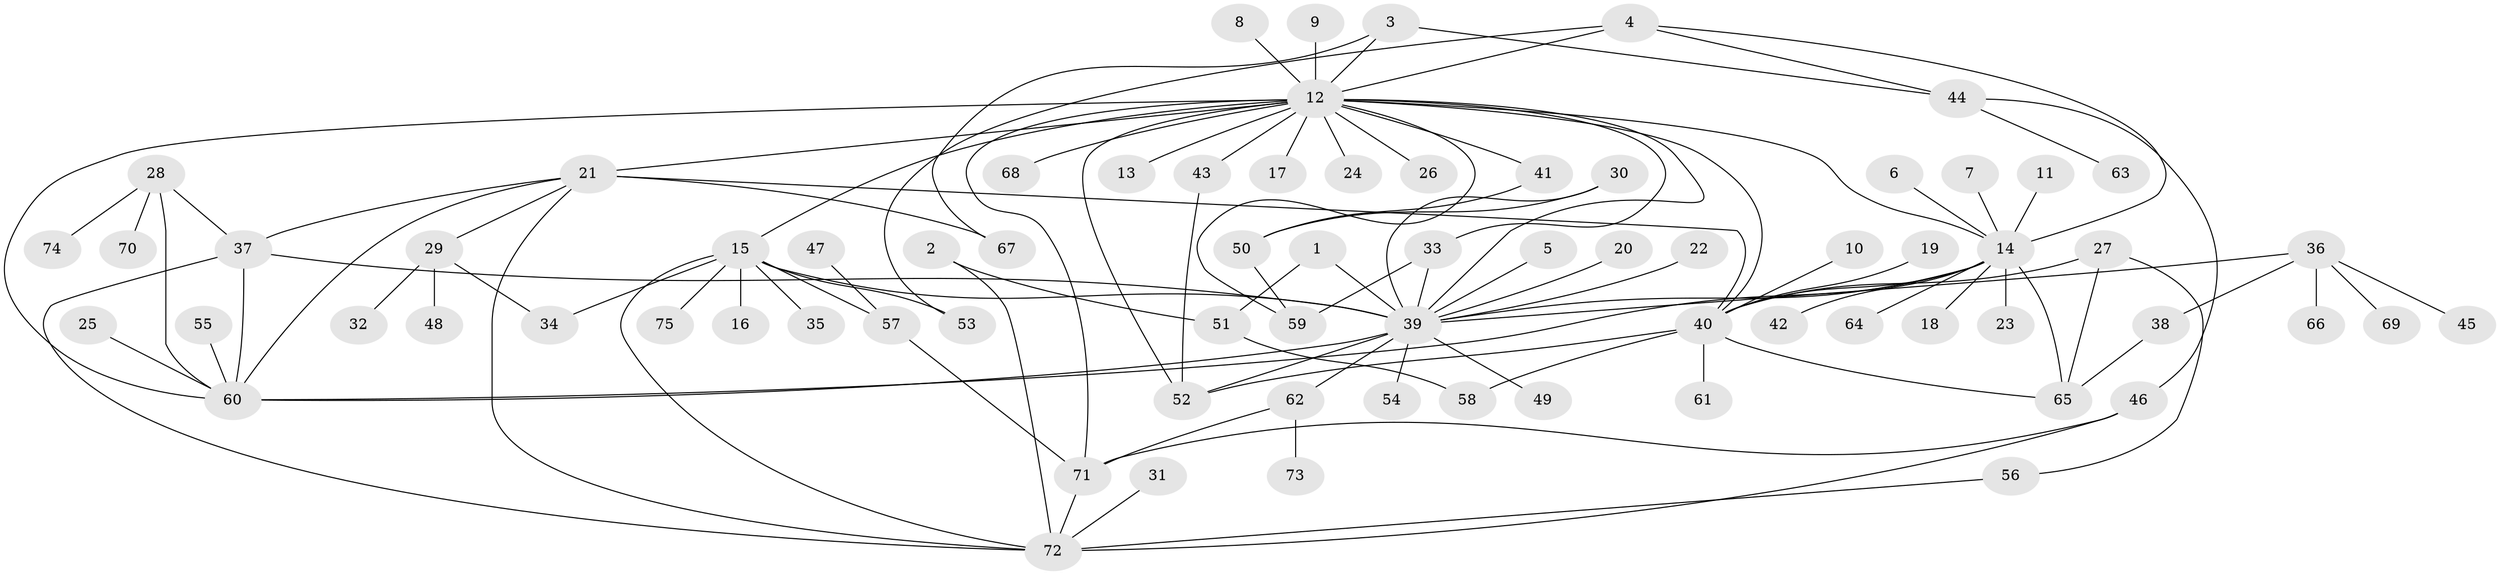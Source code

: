// original degree distribution, {2: 0.2, 17: 0.009523809523809525, 10: 0.01904761904761905, 23: 0.009523809523809525, 9: 0.009523809523809525, 14: 0.009523809523809525, 3: 0.08571428571428572, 6: 0.02857142857142857, 4: 0.0761904761904762, 1: 0.5142857142857142, 5: 0.02857142857142857, 11: 0.009523809523809525}
// Generated by graph-tools (version 1.1) at 2025/36/03/04/25 23:36:57]
// undirected, 75 vertices, 109 edges
graph export_dot {
  node [color=gray90,style=filled];
  1;
  2;
  3;
  4;
  5;
  6;
  7;
  8;
  9;
  10;
  11;
  12;
  13;
  14;
  15;
  16;
  17;
  18;
  19;
  20;
  21;
  22;
  23;
  24;
  25;
  26;
  27;
  28;
  29;
  30;
  31;
  32;
  33;
  34;
  35;
  36;
  37;
  38;
  39;
  40;
  41;
  42;
  43;
  44;
  45;
  46;
  47;
  48;
  49;
  50;
  51;
  52;
  53;
  54;
  55;
  56;
  57;
  58;
  59;
  60;
  61;
  62;
  63;
  64;
  65;
  66;
  67;
  68;
  69;
  70;
  71;
  72;
  73;
  74;
  75;
  1 -- 39 [weight=1.0];
  1 -- 51 [weight=1.0];
  2 -- 51 [weight=1.0];
  2 -- 72 [weight=1.0];
  3 -- 12 [weight=1.0];
  3 -- 44 [weight=1.0];
  3 -- 67 [weight=1.0];
  4 -- 12 [weight=1.0];
  4 -- 14 [weight=1.0];
  4 -- 44 [weight=1.0];
  4 -- 53 [weight=1.0];
  5 -- 39 [weight=1.0];
  6 -- 14 [weight=1.0];
  7 -- 14 [weight=1.0];
  8 -- 12 [weight=1.0];
  9 -- 12 [weight=1.0];
  10 -- 40 [weight=1.0];
  11 -- 14 [weight=1.0];
  12 -- 13 [weight=1.0];
  12 -- 14 [weight=1.0];
  12 -- 15 [weight=1.0];
  12 -- 17 [weight=1.0];
  12 -- 21 [weight=1.0];
  12 -- 24 [weight=1.0];
  12 -- 26 [weight=1.0];
  12 -- 33 [weight=1.0];
  12 -- 39 [weight=1.0];
  12 -- 40 [weight=1.0];
  12 -- 41 [weight=1.0];
  12 -- 43 [weight=1.0];
  12 -- 52 [weight=1.0];
  12 -- 59 [weight=1.0];
  12 -- 60 [weight=1.0];
  12 -- 68 [weight=1.0];
  12 -- 71 [weight=1.0];
  14 -- 18 [weight=1.0];
  14 -- 23 [weight=1.0];
  14 -- 39 [weight=1.0];
  14 -- 40 [weight=1.0];
  14 -- 42 [weight=1.0];
  14 -- 60 [weight=1.0];
  14 -- 64 [weight=1.0];
  14 -- 65 [weight=1.0];
  15 -- 16 [weight=1.0];
  15 -- 34 [weight=1.0];
  15 -- 35 [weight=1.0];
  15 -- 39 [weight=1.0];
  15 -- 53 [weight=1.0];
  15 -- 57 [weight=1.0];
  15 -- 72 [weight=1.0];
  15 -- 75 [weight=1.0];
  19 -- 40 [weight=1.0];
  20 -- 39 [weight=1.0];
  21 -- 29 [weight=1.0];
  21 -- 37 [weight=1.0];
  21 -- 40 [weight=1.0];
  21 -- 60 [weight=1.0];
  21 -- 67 [weight=2.0];
  21 -- 72 [weight=1.0];
  22 -- 39 [weight=1.0];
  25 -- 60 [weight=1.0];
  27 -- 40 [weight=1.0];
  27 -- 56 [weight=1.0];
  27 -- 65 [weight=1.0];
  28 -- 37 [weight=1.0];
  28 -- 60 [weight=1.0];
  28 -- 70 [weight=1.0];
  28 -- 74 [weight=1.0];
  29 -- 32 [weight=1.0];
  29 -- 34 [weight=1.0];
  29 -- 48 [weight=1.0];
  30 -- 39 [weight=1.0];
  30 -- 50 [weight=1.0];
  31 -- 72 [weight=1.0];
  33 -- 39 [weight=1.0];
  33 -- 59 [weight=1.0];
  36 -- 38 [weight=1.0];
  36 -- 39 [weight=1.0];
  36 -- 45 [weight=1.0];
  36 -- 66 [weight=1.0];
  36 -- 69 [weight=1.0];
  37 -- 39 [weight=1.0];
  37 -- 60 [weight=1.0];
  37 -- 72 [weight=1.0];
  38 -- 65 [weight=1.0];
  39 -- 49 [weight=1.0];
  39 -- 52 [weight=1.0];
  39 -- 54 [weight=1.0];
  39 -- 60 [weight=1.0];
  39 -- 62 [weight=1.0];
  40 -- 52 [weight=1.0];
  40 -- 58 [weight=1.0];
  40 -- 61 [weight=1.0];
  40 -- 65 [weight=1.0];
  41 -- 50 [weight=1.0];
  43 -- 52 [weight=1.0];
  44 -- 46 [weight=1.0];
  44 -- 63 [weight=1.0];
  46 -- 71 [weight=1.0];
  46 -- 72 [weight=1.0];
  47 -- 57 [weight=1.0];
  50 -- 59 [weight=1.0];
  51 -- 58 [weight=1.0];
  55 -- 60 [weight=1.0];
  56 -- 72 [weight=1.0];
  57 -- 71 [weight=1.0];
  62 -- 71 [weight=1.0];
  62 -- 73 [weight=1.0];
  71 -- 72 [weight=1.0];
}
